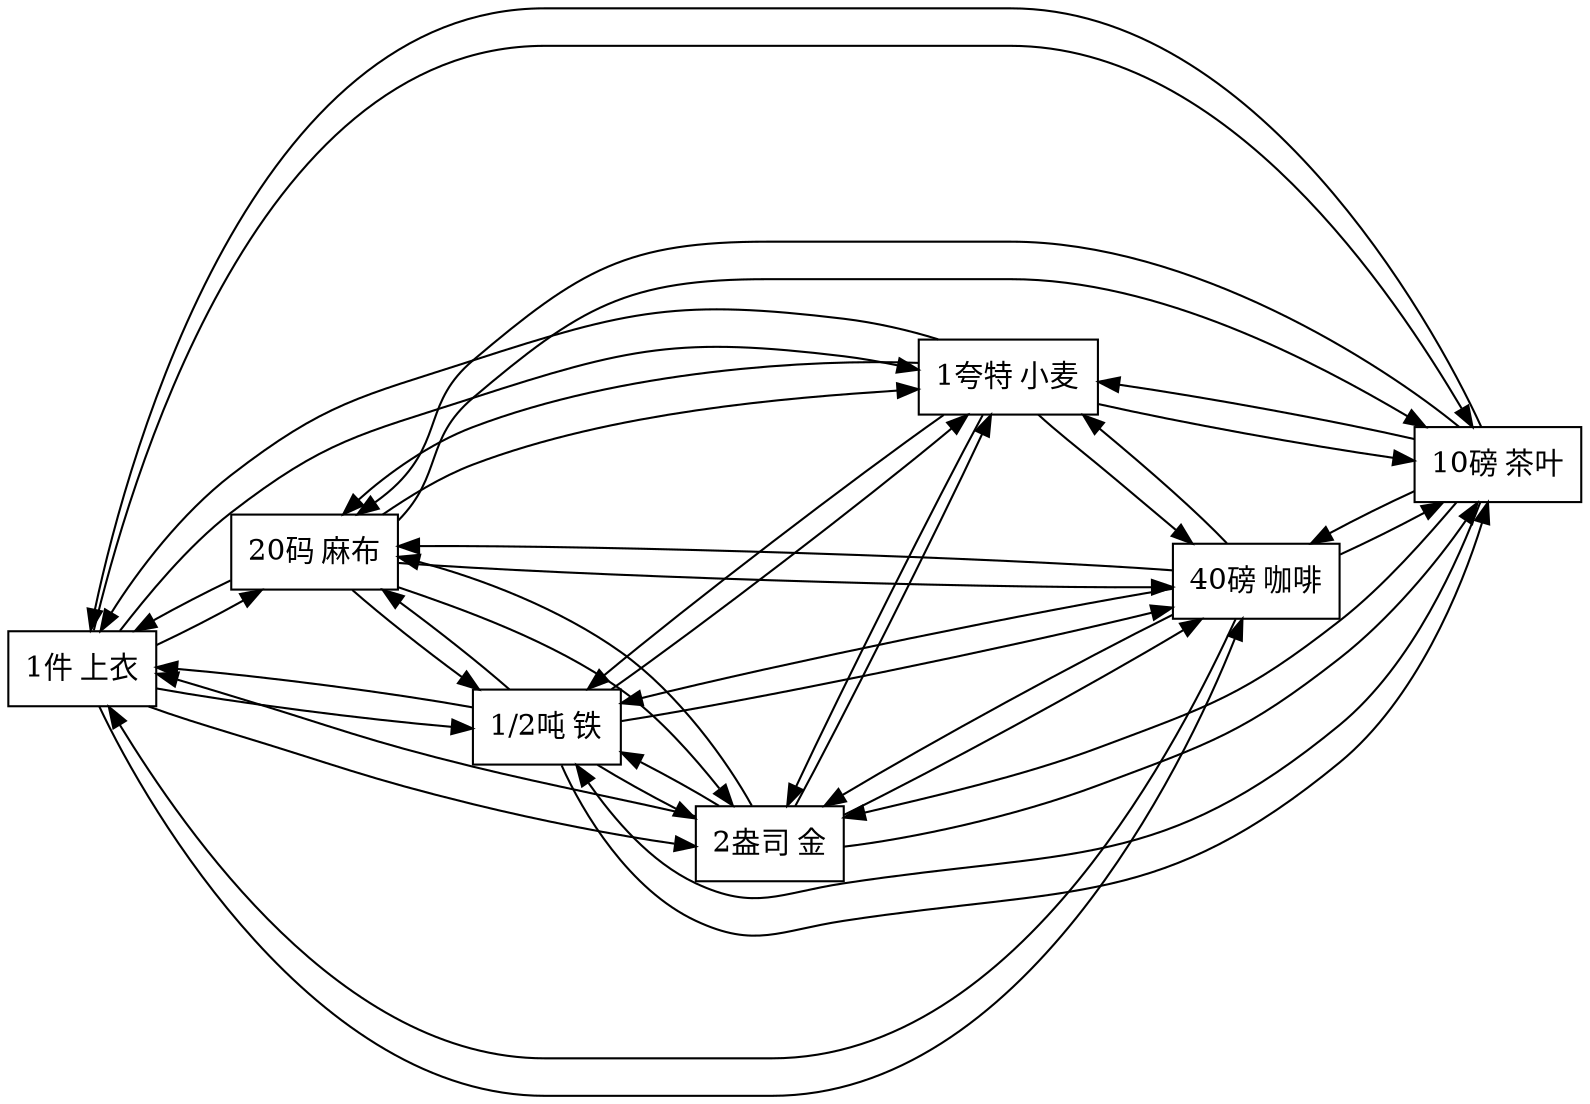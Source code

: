 digraph 价值形式理论 {
    rankdir=LR;
    node [shape=record];
    "1件 上衣" -> "20码 麻布";
    "1件 上衣" -> "10磅 茶叶";
    "1件 上衣" -> "40磅 咖啡";
    "1件 上衣" -> "1夸特 小麦";
    "1件 上衣" -> "2盎司 金";
    "1件 上衣" -> "1/2吨 铁";
    "40磅 咖啡" -> "1件 上衣";
    "40磅 咖啡" -> "20码 麻布";
    "40磅 咖啡" -> "10磅 茶叶";
    "40磅 咖啡" -> "1夸特 小麦";
    "40磅 咖啡" -> "2盎司 金";
    "40磅 咖啡" -> "1/2吨 铁";
    "1夸特 小麦" -> "1件 上衣";
    "1夸特 小麦" -> "20码 麻布";
    "1夸特 小麦" -> "10磅 茶叶";
    "1夸特 小麦" -> "40磅 咖啡";
    "1夸特 小麦" -> "2盎司 金";
    "1夸特 小麦" -> "1/2吨 铁";
    "10磅 茶叶" -> "1件 上衣";
    "10磅 茶叶" -> "20码 麻布";
    "10磅 茶叶" -> "40磅 咖啡";
    "10磅 茶叶" -> "1夸特 小麦";
    "10磅 茶叶" -> "2盎司 金";
    "10磅 茶叶" -> "1/2吨 铁";
    "2盎司 金" -> "1件 上衣";
    "2盎司 金" -> "20码 麻布";
    "2盎司 金" -> "10磅 茶叶";
    "2盎司 金" -> "40磅 咖啡";
    "2盎司 金" -> "1夸特 小麦";
    "2盎司 金" -> "1/2吨 铁";
    "1/2吨 铁" -> "1件 上衣";
    "1/2吨 铁" -> "20码 麻布";
    "1/2吨 铁" -> "10磅 茶叶";
    "1/2吨 铁" -> "40磅 咖啡";
    "1/2吨 铁" -> "1夸特 小麦";
    "1/2吨 铁" -> "2盎司 金";
    "20码 麻布" -> "1件 上衣";
    "20码 麻布" -> "10磅 茶叶";
    "20码 麻布" -> "40磅 咖啡";
    "20码 麻布" -> "1夸特 小麦";
    "20码 麻布" -> "2盎司 金";
    "20码 麻布" -> "1/2吨 铁";
}
